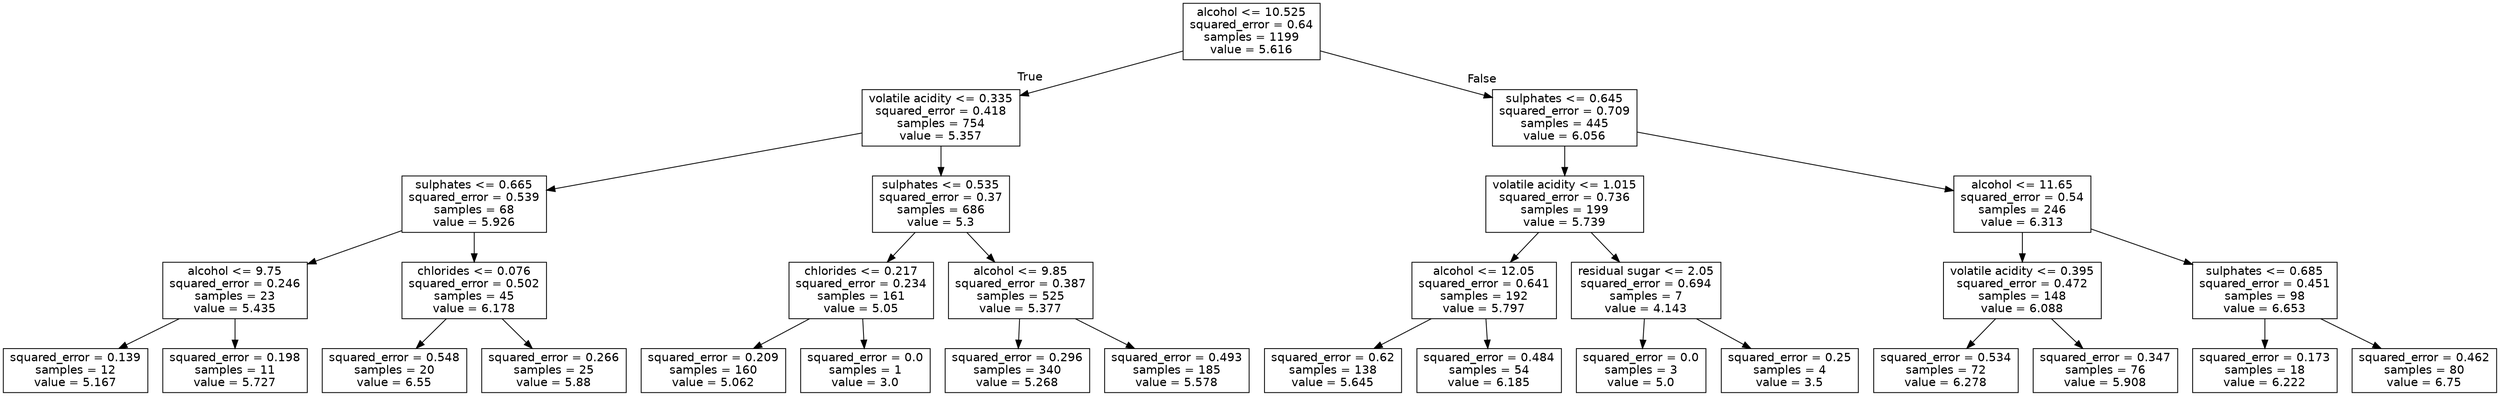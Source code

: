 digraph Tree {
node [shape=box, fontname="helvetica"] ;
edge [fontname="helvetica"] ;
0 [label="alcohol <= 10.525\nsquared_error = 0.64\nsamples = 1199\nvalue = 5.616"] ;
1 [label="volatile acidity <= 0.335\nsquared_error = 0.418\nsamples = 754\nvalue = 5.357"] ;
0 -> 1 [labeldistance=2.5, labelangle=45, headlabel="True"] ;
2 [label="sulphates <= 0.665\nsquared_error = 0.539\nsamples = 68\nvalue = 5.926"] ;
1 -> 2 ;
3 [label="alcohol <= 9.75\nsquared_error = 0.246\nsamples = 23\nvalue = 5.435"] ;
2 -> 3 ;
4 [label="squared_error = 0.139\nsamples = 12\nvalue = 5.167"] ;
3 -> 4 ;
5 [label="squared_error = 0.198\nsamples = 11\nvalue = 5.727"] ;
3 -> 5 ;
6 [label="chlorides <= 0.076\nsquared_error = 0.502\nsamples = 45\nvalue = 6.178"] ;
2 -> 6 ;
7 [label="squared_error = 0.548\nsamples = 20\nvalue = 6.55"] ;
6 -> 7 ;
8 [label="squared_error = 0.266\nsamples = 25\nvalue = 5.88"] ;
6 -> 8 ;
9 [label="sulphates <= 0.535\nsquared_error = 0.37\nsamples = 686\nvalue = 5.3"] ;
1 -> 9 ;
10 [label="chlorides <= 0.217\nsquared_error = 0.234\nsamples = 161\nvalue = 5.05"] ;
9 -> 10 ;
11 [label="squared_error = 0.209\nsamples = 160\nvalue = 5.062"] ;
10 -> 11 ;
12 [label="squared_error = 0.0\nsamples = 1\nvalue = 3.0"] ;
10 -> 12 ;
13 [label="alcohol <= 9.85\nsquared_error = 0.387\nsamples = 525\nvalue = 5.377"] ;
9 -> 13 ;
14 [label="squared_error = 0.296\nsamples = 340\nvalue = 5.268"] ;
13 -> 14 ;
15 [label="squared_error = 0.493\nsamples = 185\nvalue = 5.578"] ;
13 -> 15 ;
16 [label="sulphates <= 0.645\nsquared_error = 0.709\nsamples = 445\nvalue = 6.056"] ;
0 -> 16 [labeldistance=2.5, labelangle=-45, headlabel="False"] ;
17 [label="volatile acidity <= 1.015\nsquared_error = 0.736\nsamples = 199\nvalue = 5.739"] ;
16 -> 17 ;
18 [label="alcohol <= 12.05\nsquared_error = 0.641\nsamples = 192\nvalue = 5.797"] ;
17 -> 18 ;
19 [label="squared_error = 0.62\nsamples = 138\nvalue = 5.645"] ;
18 -> 19 ;
20 [label="squared_error = 0.484\nsamples = 54\nvalue = 6.185"] ;
18 -> 20 ;
21 [label="residual sugar <= 2.05\nsquared_error = 0.694\nsamples = 7\nvalue = 4.143"] ;
17 -> 21 ;
22 [label="squared_error = 0.0\nsamples = 3\nvalue = 5.0"] ;
21 -> 22 ;
23 [label="squared_error = 0.25\nsamples = 4\nvalue = 3.5"] ;
21 -> 23 ;
24 [label="alcohol <= 11.65\nsquared_error = 0.54\nsamples = 246\nvalue = 6.313"] ;
16 -> 24 ;
25 [label="volatile acidity <= 0.395\nsquared_error = 0.472\nsamples = 148\nvalue = 6.088"] ;
24 -> 25 ;
26 [label="squared_error = 0.534\nsamples = 72\nvalue = 6.278"] ;
25 -> 26 ;
27 [label="squared_error = 0.347\nsamples = 76\nvalue = 5.908"] ;
25 -> 27 ;
28 [label="sulphates <= 0.685\nsquared_error = 0.451\nsamples = 98\nvalue = 6.653"] ;
24 -> 28 ;
29 [label="squared_error = 0.173\nsamples = 18\nvalue = 6.222"] ;
28 -> 29 ;
30 [label="squared_error = 0.462\nsamples = 80\nvalue = 6.75"] ;
28 -> 30 ;
}
